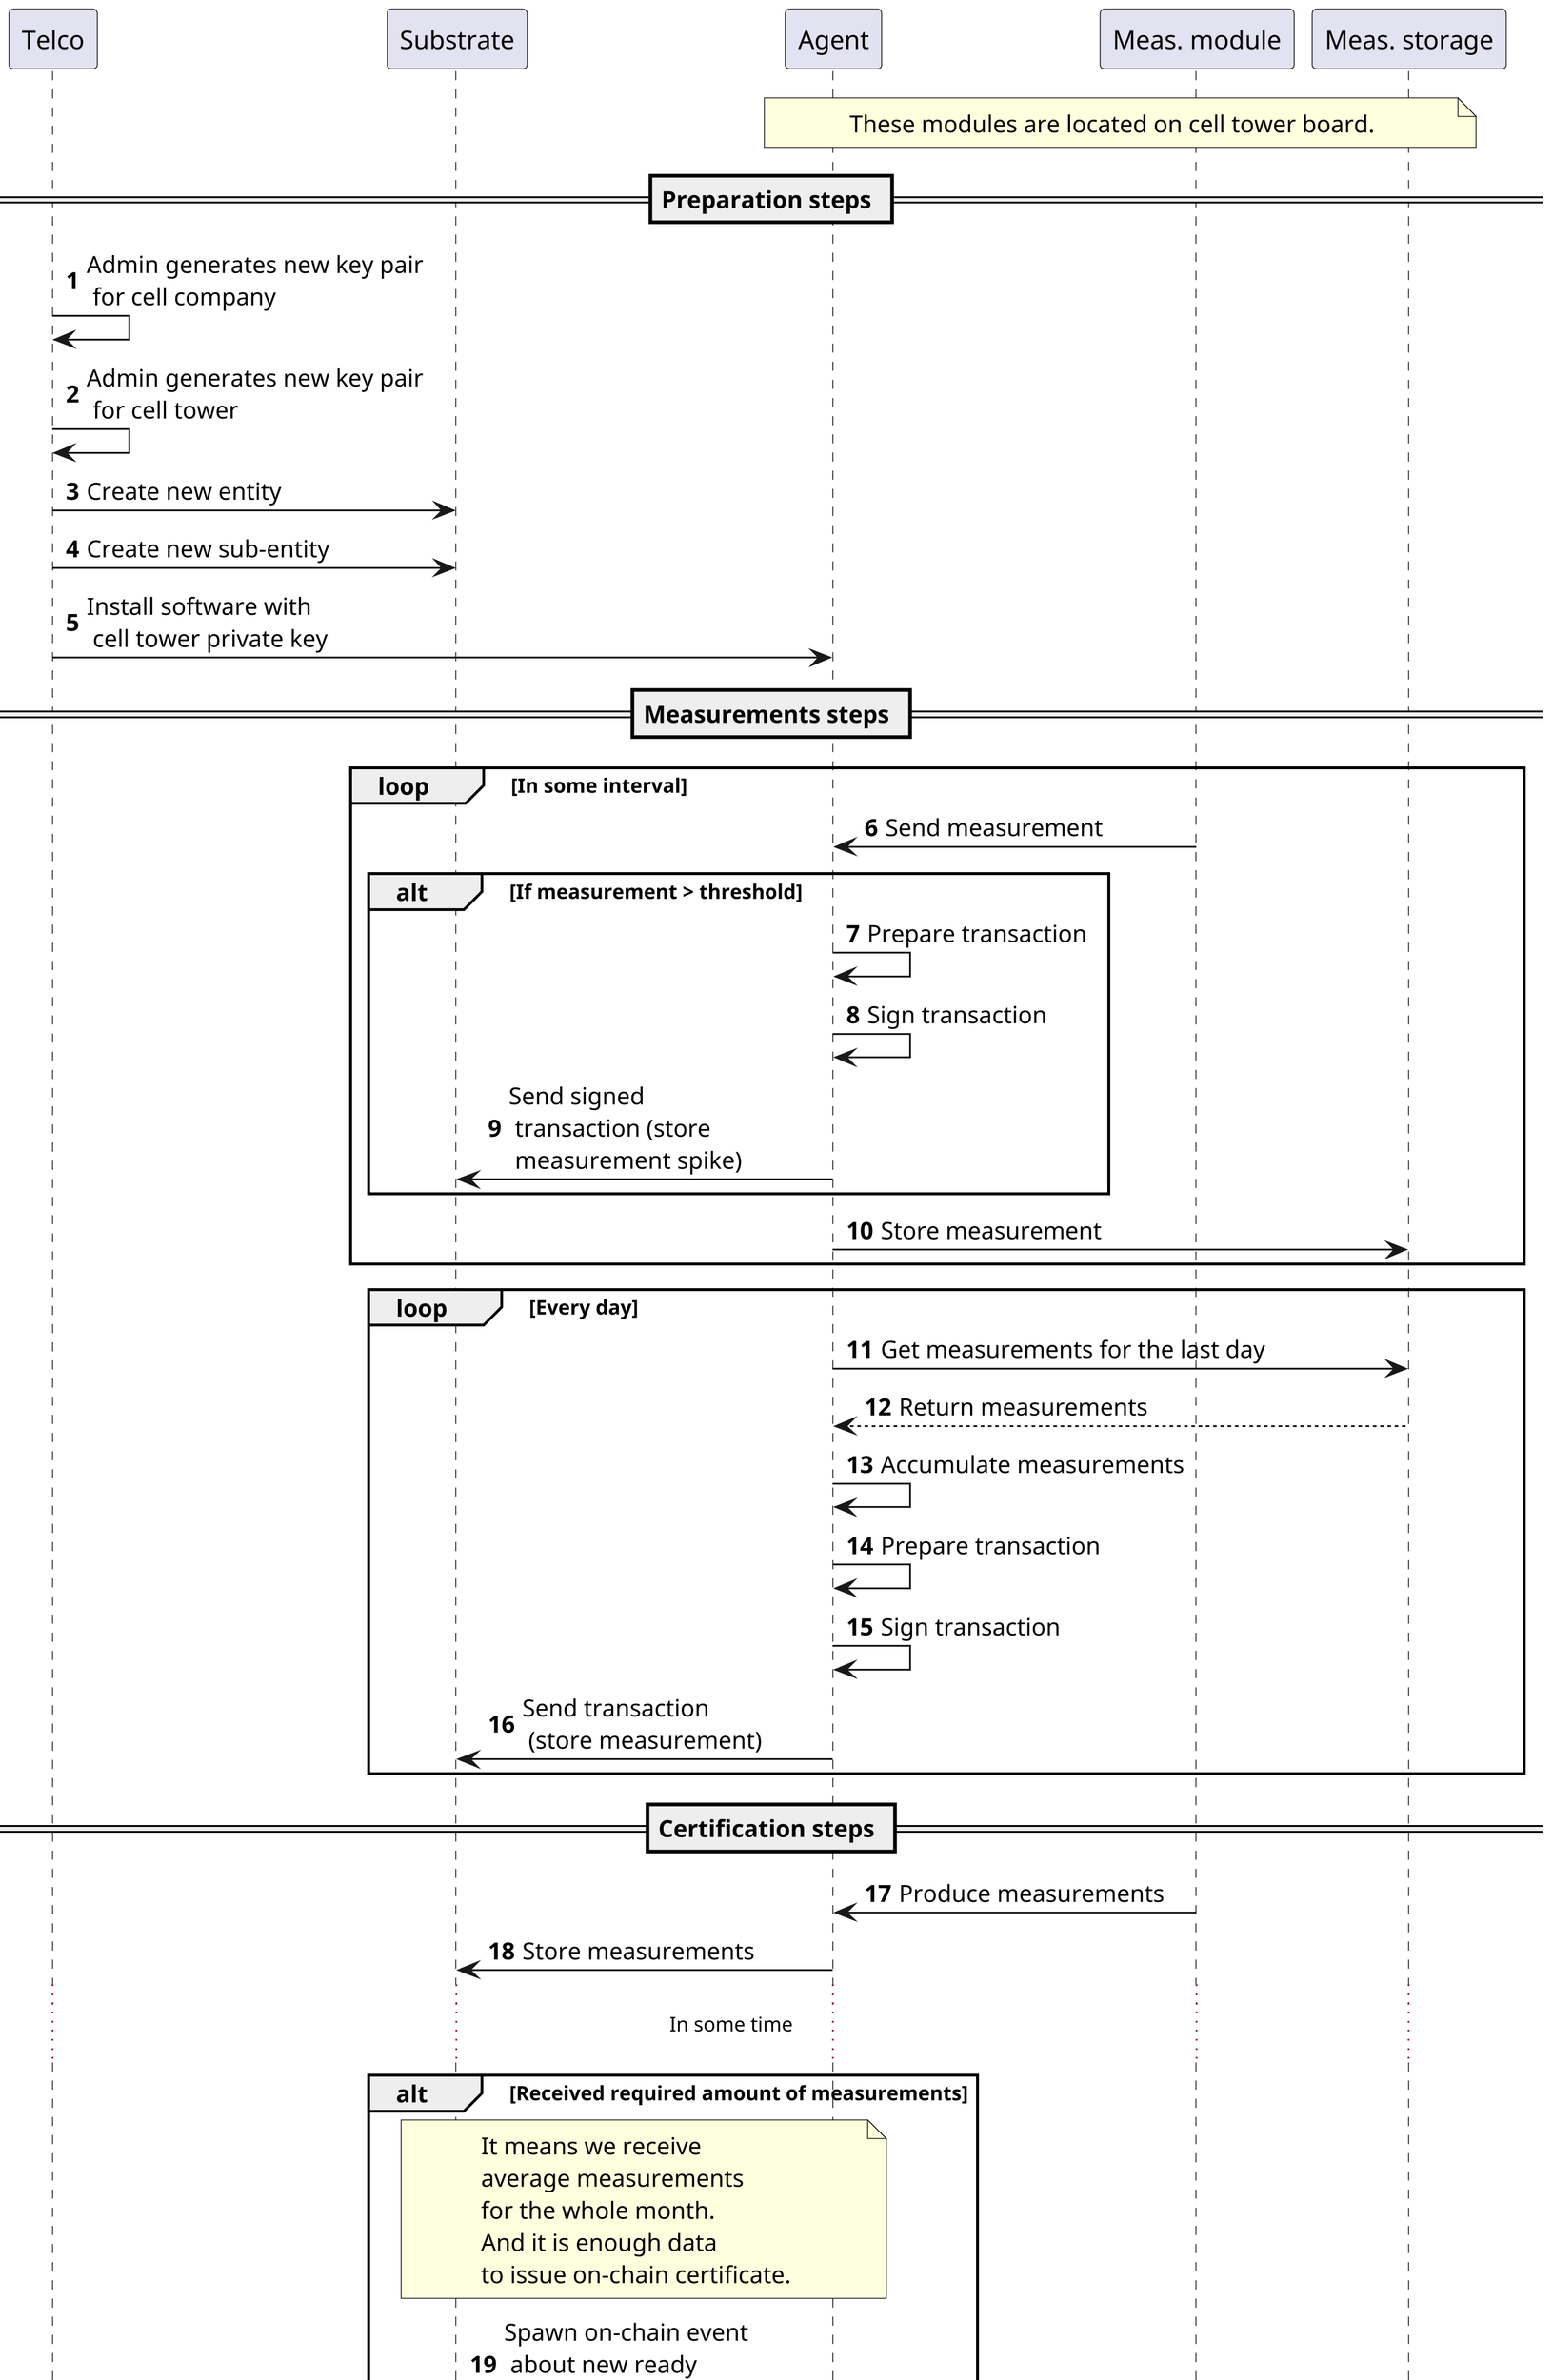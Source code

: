 @startuml Flow
skinparam dpi 300
autonumber

participant Telco as telco
participant Substrate as substrate
participant Agent as agent
participant "Meas. module" as meas_module
participant "Meas. storage" as storage

note over agent,storage: These modules are located on cell tower board.

== Preparation steps ==

telco -> telco: Admin generates new key pair\n for cell company
telco -> telco: Admin generates new key pair\n for cell tower
telco -> substrate: Create new entity
telco -> substrate: Create new sub-entity
telco -> agent: Install software with\n cell tower private key

== Measurements steps ==

loop In some interval
  meas_module -> agent: Send measurement
  alt If measurement > threshold
    agent -> agent: Prepare transaction
    agent -> agent: Sign transaction
    agent -> substrate: Send signed\n transaction (store\n measurement spike)
  end
  agent -> storage: Store measurement
end

loop Every day
  agent -> storage: Get measurements for the last day
  storage --> agent: Return measurements
  agent -> agent: Accumulate measurements
  agent -> agent: Prepare transaction
  agent -> agent: Sign transaction
  agent -> substrate: Send transaction\n (store measurement)
end

== Certification steps ==

meas_module -> agent: Produce measurements
agent -> substrate: Store measurements

... In some time ...

alt Received required amount of measurements
note over substrate,agent
It means we receive
average measurements
for the whole month.
And it is enough data
to issue on-chain certificate.
end note
substrate -> substrate: Spawn on-chain event\n about new ready\n to issue certificate
else
  substrate ->x substrate: Stop current flow
end

... In some time ...

substrate -> telco: See new ready\n on-chain certificate\n (an event)
telco -> substrate: Get on-chain ready certificate
substrate --> telco: Return on-chain\n ready certificate info
telco -> substrate: Issue new certificate
substrate -> substrate: Procudes on-chain event\n about new issued certificate

@enduml
